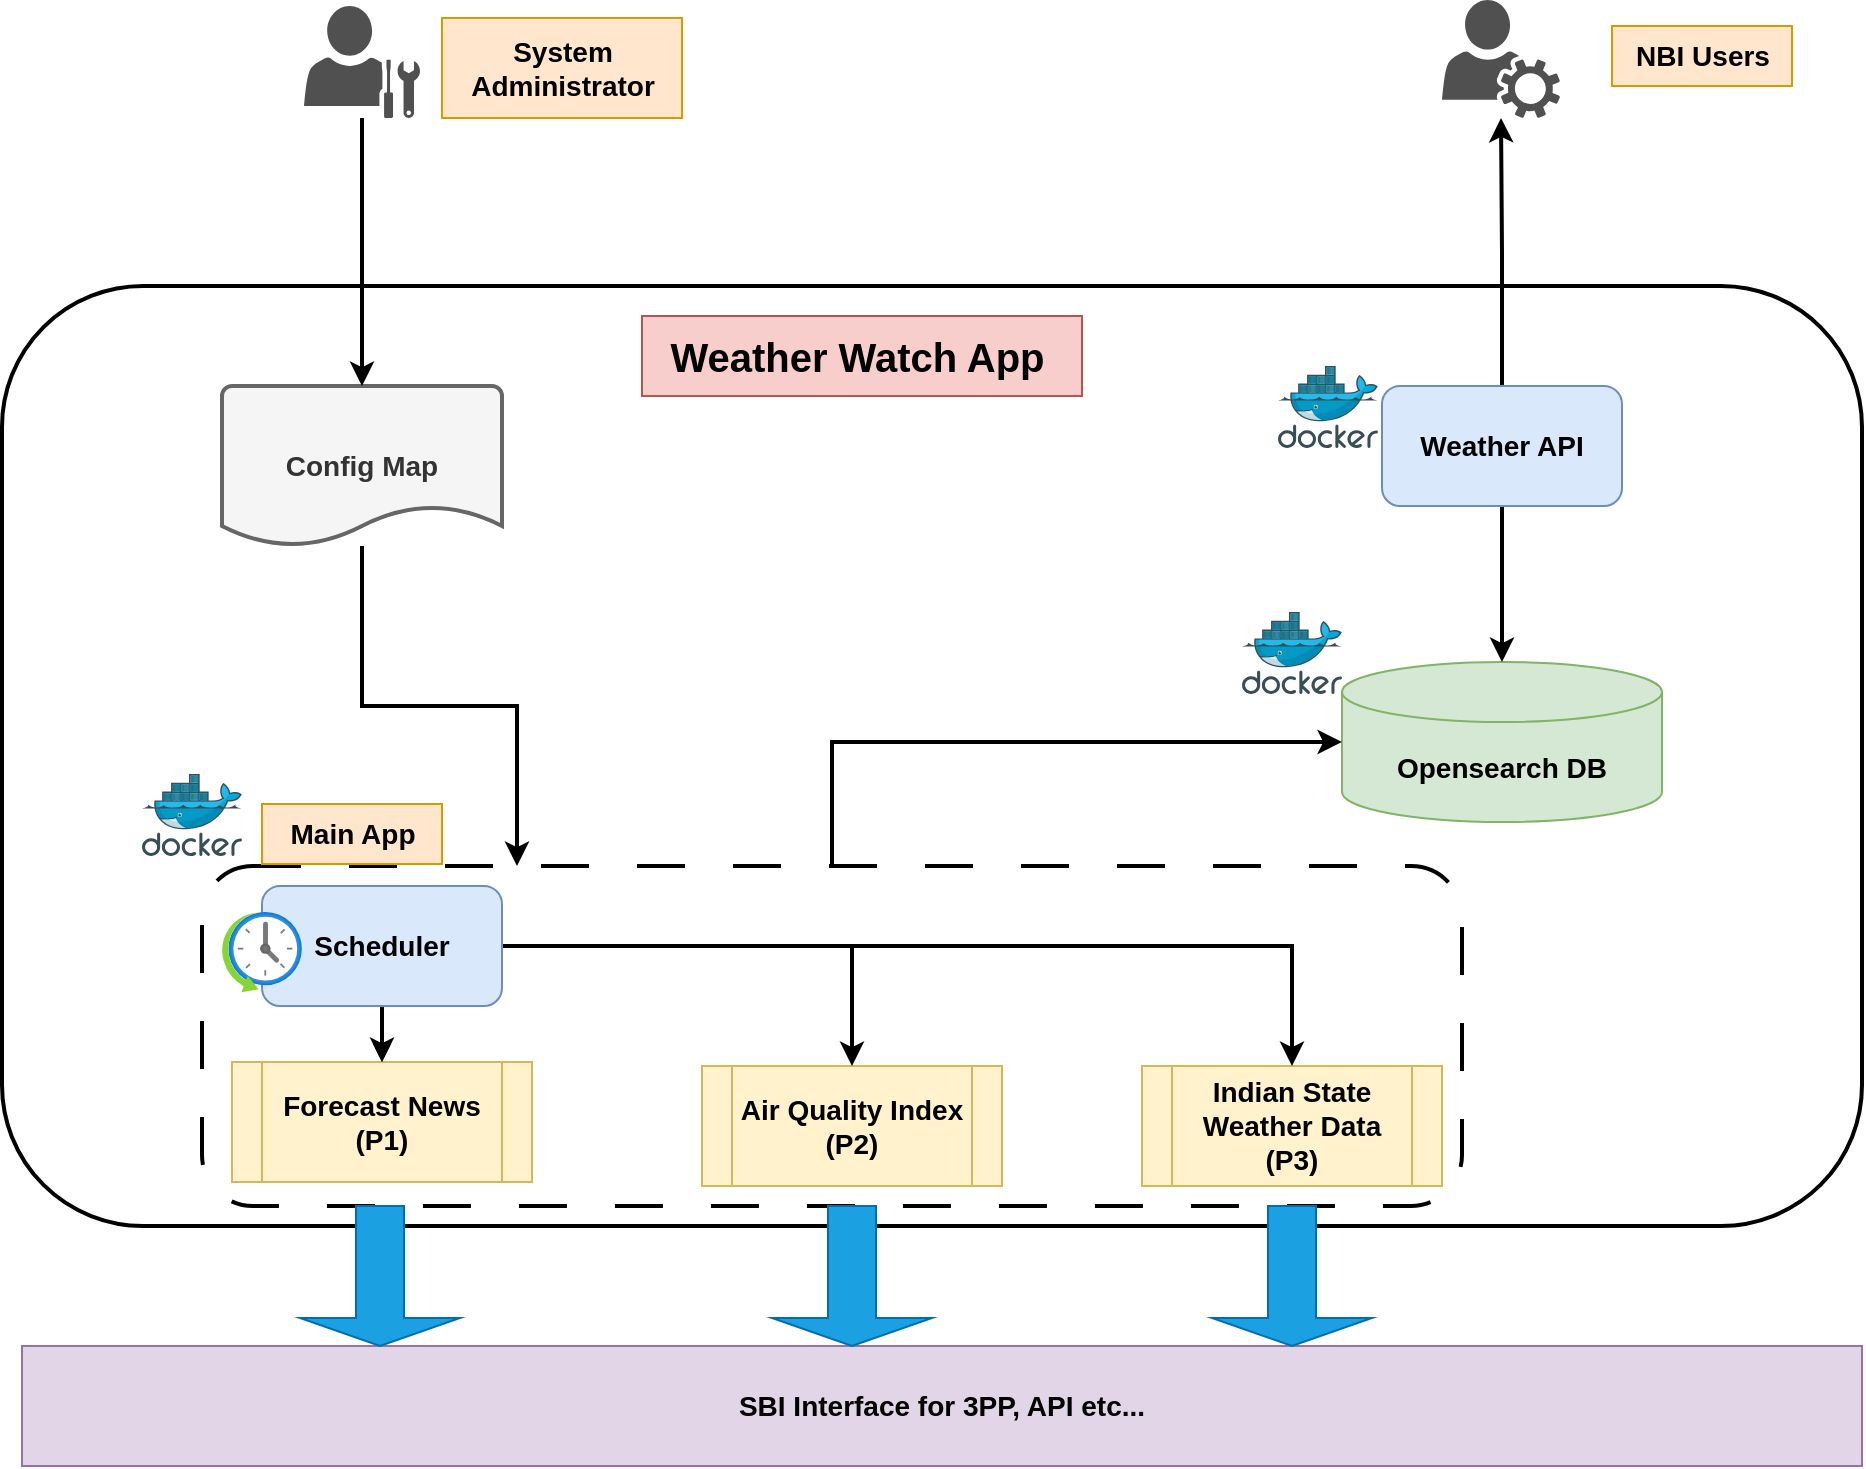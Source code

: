 <mxfile version="23.0.2" type="device">
  <diagram name="Page-1" id="YG0X-AnomBaUpdD05i4n">
    <mxGraphModel dx="866" dy="557" grid="1" gridSize="10" guides="1" tooltips="1" connect="1" arrows="1" fold="1" page="1" pageScale="1" pageWidth="1169" pageHeight="827" math="0" shadow="0">
      <root>
        <mxCell id="0" />
        <mxCell id="1" parent="0" />
        <mxCell id="edczD1qIezJI3KJJgmSY-8" value="" style="rounded=1;whiteSpace=wrap;html=1;strokeWidth=2;" vertex="1" parent="1">
          <mxGeometry x="110" y="210" width="930" height="470" as="geometry" />
        </mxCell>
        <mxCell id="edczD1qIezJI3KJJgmSY-12" value="" style="rounded=1;whiteSpace=wrap;html=1;dashed=1;dashPattern=12 12;strokeWidth=2;" vertex="1" parent="1">
          <mxGeometry x="210" y="500" width="630" height="170" as="geometry" />
        </mxCell>
        <mxCell id="edczD1qIezJI3KJJgmSY-3" value="Air Quality Index (P2)" style="shape=process;whiteSpace=wrap;html=1;backgroundOutline=1;fillColor=#fff2cc;strokeColor=#d6b656;fontSize=14;fontStyle=1" vertex="1" parent="1">
          <mxGeometry x="460" y="600" width="150" height="60" as="geometry" />
        </mxCell>
        <mxCell id="edczD1qIezJI3KJJgmSY-4" value="Forecast News (P1)" style="shape=process;whiteSpace=wrap;html=1;backgroundOutline=1;fillColor=#fff2cc;strokeColor=#d6b656;fontStyle=1;fontSize=14;" vertex="1" parent="1">
          <mxGeometry x="225" y="598" width="150" height="60" as="geometry" />
        </mxCell>
        <mxCell id="edczD1qIezJI3KJJgmSY-5" value="Indian State Weather Data (P3)" style="shape=process;whiteSpace=wrap;html=1;backgroundOutline=1;fillColor=#fff2cc;strokeColor=#d6b656;fontStyle=1;fontSize=14;" vertex="1" parent="1">
          <mxGeometry x="680" y="600" width="150" height="60" as="geometry" />
        </mxCell>
        <mxCell id="edczD1qIezJI3KJJgmSY-16" style="edgeStyle=orthogonalEdgeStyle;rounded=0;orthogonalLoop=1;jettySize=auto;html=1;entryX=0.5;entryY=0;entryDx=0;entryDy=0;strokeWidth=2;" edge="1" parent="1" source="edczD1qIezJI3KJJgmSY-6" target="edczD1qIezJI3KJJgmSY-3">
          <mxGeometry relative="1" as="geometry" />
        </mxCell>
        <mxCell id="edczD1qIezJI3KJJgmSY-17" style="edgeStyle=orthogonalEdgeStyle;rounded=0;orthogonalLoop=1;jettySize=auto;html=1;entryX=0.5;entryY=0;entryDx=0;entryDy=0;strokeWidth=2;" edge="1" parent="1" source="edczD1qIezJI3KJJgmSY-6" target="edczD1qIezJI3KJJgmSY-5">
          <mxGeometry relative="1" as="geometry" />
        </mxCell>
        <mxCell id="edczD1qIezJI3KJJgmSY-18" value="" style="edgeStyle=orthogonalEdgeStyle;rounded=0;orthogonalLoop=1;jettySize=auto;html=1;" edge="1" parent="1" source="edczD1qIezJI3KJJgmSY-6" target="edczD1qIezJI3KJJgmSY-4">
          <mxGeometry relative="1" as="geometry" />
        </mxCell>
        <mxCell id="edczD1qIezJI3KJJgmSY-19" value="" style="edgeStyle=orthogonalEdgeStyle;rounded=0;orthogonalLoop=1;jettySize=auto;html=1;strokeWidth=2;" edge="1" parent="1" source="edczD1qIezJI3KJJgmSY-6" target="edczD1qIezJI3KJJgmSY-4">
          <mxGeometry relative="1" as="geometry" />
        </mxCell>
        <mxCell id="edczD1qIezJI3KJJgmSY-6" value="Scheduler" style="rounded=1;whiteSpace=wrap;html=1;fillColor=#dae8fc;strokeColor=#6c8ebf;fontStyle=1;fontSize=14;" vertex="1" parent="1">
          <mxGeometry x="240" y="510" width="120" height="60" as="geometry" />
        </mxCell>
        <mxCell id="edczD1qIezJI3KJJgmSY-7" value="Opensearch DB" style="shape=cylinder3;whiteSpace=wrap;html=1;boundedLbl=1;backgroundOutline=1;size=15;fillColor=#d5e8d4;strokeColor=#82b366;fontSize=14;fontStyle=1" vertex="1" parent="1">
          <mxGeometry x="780" y="398" width="160" height="80" as="geometry" />
        </mxCell>
        <mxCell id="edczD1qIezJI3KJJgmSY-10" value="" style="edgeStyle=orthogonalEdgeStyle;rounded=0;orthogonalLoop=1;jettySize=auto;html=1;strokeWidth=2;" edge="1" parent="1" source="edczD1qIezJI3KJJgmSY-9" target="edczD1qIezJI3KJJgmSY-7">
          <mxGeometry relative="1" as="geometry" />
        </mxCell>
        <mxCell id="edczD1qIezJI3KJJgmSY-34" style="edgeStyle=orthogonalEdgeStyle;rounded=0;orthogonalLoop=1;jettySize=auto;html=1;strokeWidth=2;" edge="1" parent="1" source="edczD1qIezJI3KJJgmSY-9" target="edczD1qIezJI3KJJgmSY-32">
          <mxGeometry relative="1" as="geometry" />
        </mxCell>
        <mxCell id="edczD1qIezJI3KJJgmSY-9" value="Weather API" style="rounded=1;whiteSpace=wrap;html=1;fillColor=#dae8fc;strokeColor=#6c8ebf;fontStyle=1;fontSize=14;" vertex="1" parent="1">
          <mxGeometry x="800" y="260" width="120" height="60" as="geometry" />
        </mxCell>
        <mxCell id="edczD1qIezJI3KJJgmSY-11" value="SBI Interface for 3PP, API etc..." style="rounded=0;whiteSpace=wrap;html=1;fillColor=#e1d5e7;strokeColor=#9673a6;fontSize=14;fontStyle=1" vertex="1" parent="1">
          <mxGeometry x="120" y="740" width="920" height="60" as="geometry" />
        </mxCell>
        <mxCell id="edczD1qIezJI3KJJgmSY-14" style="edgeStyle=orthogonalEdgeStyle;rounded=0;orthogonalLoop=1;jettySize=auto;html=1;entryX=0;entryY=0.5;entryDx=0;entryDy=0;entryPerimeter=0;strokeWidth=2;" edge="1" parent="1" source="edczD1qIezJI3KJJgmSY-12" target="edczD1qIezJI3KJJgmSY-7">
          <mxGeometry relative="1" as="geometry" />
        </mxCell>
        <mxCell id="edczD1qIezJI3KJJgmSY-15" value="Main App" style="text;html=1;align=center;verticalAlign=middle;resizable=0;points=[];autosize=1;strokeColor=#d79b00;fillColor=#ffe6cc;fontSize=14;fontStyle=1" vertex="1" parent="1">
          <mxGeometry x="240" y="469" width="90" height="30" as="geometry" />
        </mxCell>
        <mxCell id="edczD1qIezJI3KJJgmSY-20" value="" style="shape=singleArrow;direction=south;whiteSpace=wrap;html=1;fillColor=#1ba1e2;fontColor=#ffffff;strokeColor=#006EAF;" vertex="1" parent="1">
          <mxGeometry x="259" y="670" width="80" height="70" as="geometry" />
        </mxCell>
        <mxCell id="edczD1qIezJI3KJJgmSY-21" value="" style="shape=singleArrow;direction=south;whiteSpace=wrap;html=1;fillColor=#1ba1e2;fontColor=#ffffff;strokeColor=#006EAF;" vertex="1" parent="1">
          <mxGeometry x="495" y="670" width="80" height="70" as="geometry" />
        </mxCell>
        <mxCell id="edczD1qIezJI3KJJgmSY-22" value="" style="shape=singleArrow;direction=south;whiteSpace=wrap;html=1;fillColor=#1ba1e2;strokeColor=#006EAF;fontColor=#ffffff;" vertex="1" parent="1">
          <mxGeometry x="715" y="670" width="80" height="70" as="geometry" />
        </mxCell>
        <mxCell id="edczD1qIezJI3KJJgmSY-24" value="" style="image;aspect=fixed;html=1;points=[];align=center;fontSize=12;image=img/lib/azure2/general/Scheduler.svg;" vertex="1" parent="1">
          <mxGeometry x="220" y="523" width="40" height="40" as="geometry" />
        </mxCell>
        <mxCell id="edczD1qIezJI3KJJgmSY-25" value="" style="image;sketch=0;aspect=fixed;html=1;points=[];align=center;fontSize=12;image=img/lib/mscae/Docker.svg;" vertex="1" parent="1">
          <mxGeometry x="730" y="373" width="50" height="41" as="geometry" />
        </mxCell>
        <mxCell id="edczD1qIezJI3KJJgmSY-26" value="" style="image;sketch=0;aspect=fixed;html=1;points=[];align=center;fontSize=12;image=img/lib/mscae/Docker.svg;" vertex="1" parent="1">
          <mxGeometry x="748" y="250" width="50" height="41" as="geometry" />
        </mxCell>
        <mxCell id="edczD1qIezJI3KJJgmSY-27" value="" style="image;sketch=0;aspect=fixed;html=1;points=[];align=center;fontSize=12;image=img/lib/mscae/Docker.svg;" vertex="1" parent="1">
          <mxGeometry x="180" y="454" width="50" height="41" as="geometry" />
        </mxCell>
        <mxCell id="edczD1qIezJI3KJJgmSY-30" style="edgeStyle=orthogonalEdgeStyle;rounded=0;orthogonalLoop=1;jettySize=auto;html=1;entryX=0.25;entryY=0;entryDx=0;entryDy=0;strokeWidth=2;" edge="1" parent="1" source="edczD1qIezJI3KJJgmSY-29" target="edczD1qIezJI3KJJgmSY-12">
          <mxGeometry relative="1" as="geometry" />
        </mxCell>
        <mxCell id="edczD1qIezJI3KJJgmSY-29" value="Config Map" style="strokeWidth=2;html=1;shape=mxgraph.flowchart.document2;whiteSpace=wrap;size=0.25;fontSize=14;fontStyle=1;fillColor=#f5f5f5;fontColor=#333333;strokeColor=#666666;" vertex="1" parent="1">
          <mxGeometry x="220" y="260" width="140" height="80" as="geometry" />
        </mxCell>
        <mxCell id="edczD1qIezJI3KJJgmSY-33" value="" style="edgeStyle=orthogonalEdgeStyle;rounded=0;orthogonalLoop=1;jettySize=auto;html=1;entryX=0.5;entryY=0;entryDx=0;entryDy=0;entryPerimeter=0;strokeWidth=2;" edge="1" parent="1" source="edczD1qIezJI3KJJgmSY-31" target="edczD1qIezJI3KJJgmSY-29">
          <mxGeometry relative="1" as="geometry" />
        </mxCell>
        <mxCell id="edczD1qIezJI3KJJgmSY-31" value="" style="sketch=0;pointerEvents=1;shadow=0;dashed=0;html=1;strokeColor=none;fillColor=#505050;labelPosition=center;verticalLabelPosition=bottom;verticalAlign=top;outlineConnect=0;align=center;shape=mxgraph.office.users.administrator;" vertex="1" parent="1">
          <mxGeometry x="261" y="70" width="58" height="56" as="geometry" />
        </mxCell>
        <mxCell id="edczD1qIezJI3KJJgmSY-32" value="" style="sketch=0;pointerEvents=1;shadow=0;dashed=0;html=1;strokeColor=none;fillColor=#505050;labelPosition=center;verticalLabelPosition=bottom;verticalAlign=top;outlineConnect=0;align=center;shape=mxgraph.office.services.user_services;" vertex="1" parent="1">
          <mxGeometry x="830" y="67" width="59" height="59" as="geometry" />
        </mxCell>
        <mxCell id="edczD1qIezJI3KJJgmSY-36" value="System &lt;br&gt;Administrator" style="text;html=1;align=center;verticalAlign=middle;resizable=0;points=[];autosize=1;strokeColor=#d79b00;fillColor=#ffe6cc;fontSize=14;fontStyle=1" vertex="1" parent="1">
          <mxGeometry x="330" y="76" width="120" height="50" as="geometry" />
        </mxCell>
        <mxCell id="edczD1qIezJI3KJJgmSY-37" value="NBI Users" style="text;html=1;align=center;verticalAlign=middle;resizable=0;points=[];autosize=1;strokeColor=#d79b00;fillColor=#ffe6cc;fontSize=14;fontStyle=1" vertex="1" parent="1">
          <mxGeometry x="915" y="80" width="90" height="30" as="geometry" />
        </mxCell>
        <mxCell id="edczD1qIezJI3KJJgmSY-38" value="&lt;font style=&quot;font-size: 20px;&quot;&gt;Weather Watch App&amp;nbsp;&lt;/font&gt;" style="text;html=1;align=center;verticalAlign=middle;resizable=0;points=[];autosize=1;strokeColor=#b85450;fillColor=#f8cecc;fontSize=14;fontStyle=1;" vertex="1" parent="1">
          <mxGeometry x="430" y="225" width="220" height="40" as="geometry" />
        </mxCell>
      </root>
    </mxGraphModel>
  </diagram>
</mxfile>
